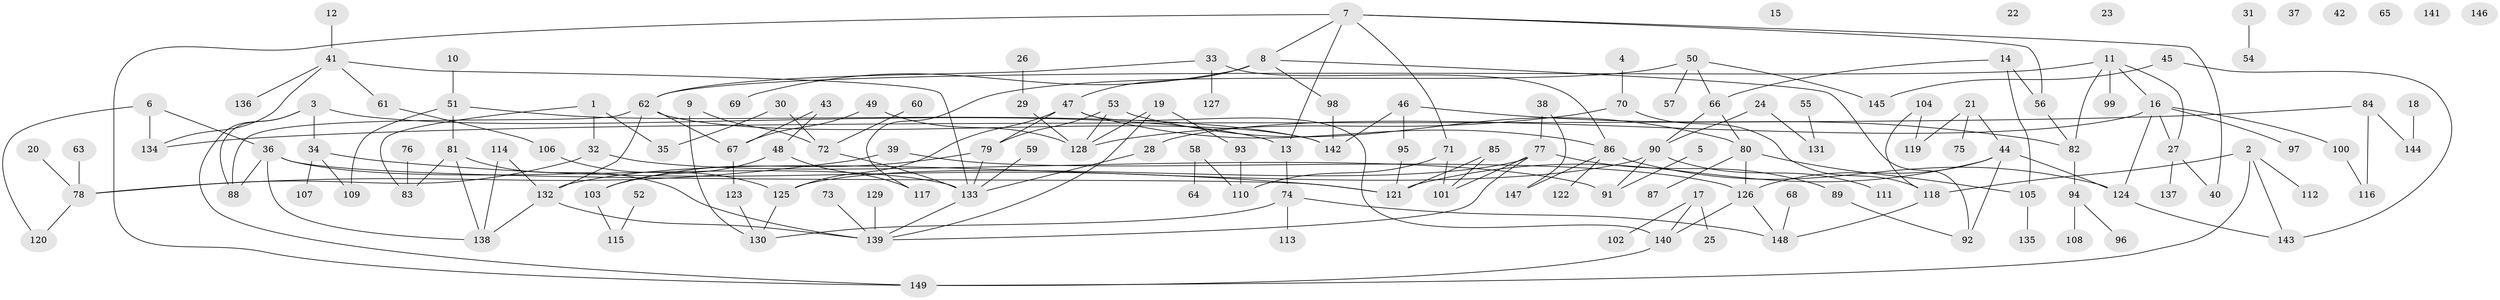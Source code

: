 // Generated by graph-tools (version 1.1) at 2025/13/03/09/25 04:13:05]
// undirected, 149 vertices, 191 edges
graph export_dot {
graph [start="1"]
  node [color=gray90,style=filled];
  1;
  2;
  3;
  4;
  5;
  6;
  7;
  8;
  9;
  10;
  11;
  12;
  13;
  14;
  15;
  16;
  17;
  18;
  19;
  20;
  21;
  22;
  23;
  24;
  25;
  26;
  27;
  28;
  29;
  30;
  31;
  32;
  33;
  34;
  35;
  36;
  37;
  38;
  39;
  40;
  41;
  42;
  43;
  44;
  45;
  46;
  47;
  48;
  49;
  50;
  51;
  52;
  53;
  54;
  55;
  56;
  57;
  58;
  59;
  60;
  61;
  62;
  63;
  64;
  65;
  66;
  67;
  68;
  69;
  70;
  71;
  72;
  73;
  74;
  75;
  76;
  77;
  78;
  79;
  80;
  81;
  82;
  83;
  84;
  85;
  86;
  87;
  88;
  89;
  90;
  91;
  92;
  93;
  94;
  95;
  96;
  97;
  98;
  99;
  100;
  101;
  102;
  103;
  104;
  105;
  106;
  107;
  108;
  109;
  110;
  111;
  112;
  113;
  114;
  115;
  116;
  117;
  118;
  119;
  120;
  121;
  122;
  123;
  124;
  125;
  126;
  127;
  128;
  129;
  130;
  131;
  132;
  133;
  134;
  135;
  136;
  137;
  138;
  139;
  140;
  141;
  142;
  143;
  144;
  145;
  146;
  147;
  148;
  149;
  1 -- 32;
  1 -- 35;
  1 -- 83;
  2 -- 112;
  2 -- 118;
  2 -- 143;
  2 -- 149;
  3 -- 13;
  3 -- 34;
  3 -- 88;
  3 -- 149;
  4 -- 70;
  5 -- 91;
  6 -- 36;
  6 -- 120;
  6 -- 134;
  7 -- 8;
  7 -- 13;
  7 -- 40;
  7 -- 56;
  7 -- 71;
  7 -- 149;
  8 -- 47;
  8 -- 69;
  8 -- 92;
  8 -- 98;
  9 -- 72;
  9 -- 130;
  10 -- 51;
  11 -- 16;
  11 -- 27;
  11 -- 62;
  11 -- 82;
  11 -- 99;
  12 -- 41;
  13 -- 74;
  14 -- 56;
  14 -- 66;
  14 -- 105;
  16 -- 27;
  16 -- 28;
  16 -- 97;
  16 -- 100;
  16 -- 124;
  17 -- 25;
  17 -- 102;
  17 -- 140;
  18 -- 144;
  19 -- 93;
  19 -- 128;
  19 -- 139;
  20 -- 78;
  21 -- 44;
  21 -- 75;
  21 -- 119;
  24 -- 90;
  24 -- 131;
  26 -- 29;
  27 -- 40;
  27 -- 137;
  28 -- 133;
  29 -- 128;
  30 -- 35;
  30 -- 72;
  31 -- 54;
  32 -- 78;
  32 -- 91;
  33 -- 62;
  33 -- 86;
  33 -- 127;
  34 -- 107;
  34 -- 109;
  34 -- 121;
  36 -- 88;
  36 -- 121;
  36 -- 133;
  36 -- 138;
  38 -- 77;
  38 -- 147;
  39 -- 78;
  39 -- 126;
  41 -- 61;
  41 -- 133;
  41 -- 134;
  41 -- 136;
  43 -- 48;
  43 -- 67;
  44 -- 92;
  44 -- 121;
  44 -- 124;
  44 -- 126;
  45 -- 143;
  45 -- 145;
  46 -- 82;
  46 -- 95;
  46 -- 142;
  47 -- 79;
  47 -- 86;
  47 -- 125;
  47 -- 140;
  48 -- 103;
  48 -- 117;
  49 -- 67;
  49 -- 128;
  50 -- 57;
  50 -- 66;
  50 -- 117;
  50 -- 145;
  51 -- 81;
  51 -- 109;
  51 -- 142;
  52 -- 115;
  53 -- 79;
  53 -- 80;
  53 -- 128;
  55 -- 131;
  56 -- 82;
  58 -- 64;
  58 -- 110;
  59 -- 133;
  60 -- 72;
  61 -- 106;
  62 -- 67;
  62 -- 88;
  62 -- 132;
  62 -- 142;
  63 -- 78;
  66 -- 80;
  66 -- 90;
  67 -- 123;
  68 -- 148;
  70 -- 118;
  70 -- 128;
  71 -- 101;
  71 -- 110;
  72 -- 133;
  73 -- 139;
  74 -- 113;
  74 -- 130;
  74 -- 148;
  76 -- 83;
  77 -- 89;
  77 -- 101;
  77 -- 125;
  77 -- 139;
  78 -- 120;
  79 -- 103;
  79 -- 133;
  80 -- 87;
  80 -- 105;
  80 -- 126;
  81 -- 83;
  81 -- 138;
  81 -- 139;
  82 -- 94;
  84 -- 116;
  84 -- 134;
  84 -- 144;
  85 -- 101;
  85 -- 121;
  86 -- 122;
  86 -- 124;
  86 -- 147;
  89 -- 92;
  90 -- 91;
  90 -- 111;
  90 -- 132;
  93 -- 110;
  94 -- 96;
  94 -- 108;
  95 -- 121;
  98 -- 142;
  100 -- 116;
  103 -- 115;
  104 -- 118;
  104 -- 119;
  105 -- 135;
  106 -- 125;
  114 -- 132;
  114 -- 138;
  118 -- 148;
  123 -- 130;
  124 -- 143;
  125 -- 130;
  126 -- 140;
  126 -- 148;
  129 -- 139;
  132 -- 138;
  132 -- 139;
  133 -- 139;
  140 -- 149;
}
